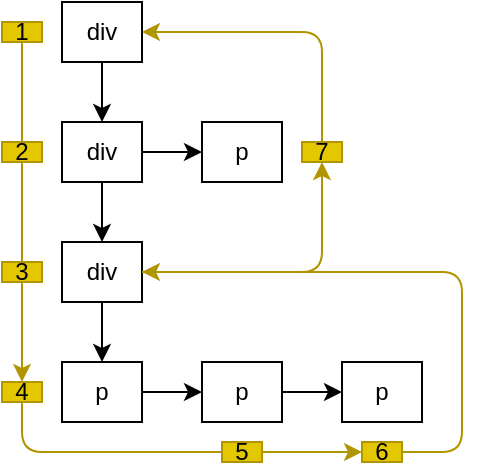 <mxfile>
    <diagram id="2TjOT1UzKoVXDcT29neE" name="第 1 页">
        <mxGraphModel dx="619" dy="427" grid="1" gridSize="10" guides="1" tooltips="1" connect="1" arrows="1" fold="1" page="1" pageScale="1" pageWidth="827" pageHeight="1169" math="0" shadow="0">
            <root>
                <mxCell id="0"/>
                <mxCell id="1" parent="0"/>
                <mxCell id="5" value="" style="group" parent="1" vertex="1" connectable="0">
                    <mxGeometry x="190" y="100" width="40" height="30" as="geometry"/>
                </mxCell>
                <mxCell id="2" value="" style="rounded=0;whiteSpace=wrap;html=1;container=0;" parent="5" vertex="1">
                    <mxGeometry width="40" height="30" as="geometry"/>
                </mxCell>
                <mxCell id="3" value="div" style="text;html=1;strokeColor=none;fillColor=none;align=center;verticalAlign=middle;whiteSpace=wrap;rounded=0;container=0;" parent="5" vertex="1">
                    <mxGeometry width="40" height="30" as="geometry"/>
                </mxCell>
                <mxCell id="6" value="" style="group" parent="1" vertex="1" connectable="0">
                    <mxGeometry x="190" y="160" width="40" height="30" as="geometry"/>
                </mxCell>
                <mxCell id="7" value="" style="rounded=0;whiteSpace=wrap;html=1;container=0;" parent="6" vertex="1">
                    <mxGeometry width="40" height="30" as="geometry"/>
                </mxCell>
                <mxCell id="8" value="div" style="text;html=1;strokeColor=none;fillColor=none;align=center;verticalAlign=middle;whiteSpace=wrap;rounded=0;container=0;" parent="6" vertex="1">
                    <mxGeometry width="40" height="30" as="geometry"/>
                </mxCell>
                <mxCell id="10" style="edgeStyle=none;html=1;entryX=0.5;entryY=0;entryDx=0;entryDy=0;" parent="1" source="3" target="8" edge="1">
                    <mxGeometry relative="1" as="geometry"/>
                </mxCell>
                <mxCell id="14" value="" style="group" parent="1" vertex="1" connectable="0">
                    <mxGeometry x="190" y="220" width="40" height="30" as="geometry"/>
                </mxCell>
                <mxCell id="15" value="" style="rounded=0;whiteSpace=wrap;html=1;container=0;" parent="14" vertex="1">
                    <mxGeometry width="40" height="30" as="geometry"/>
                </mxCell>
                <mxCell id="16" value="div" style="text;html=1;strokeColor=none;fillColor=none;align=center;verticalAlign=middle;whiteSpace=wrap;rounded=0;container=0;" parent="14" vertex="1">
                    <mxGeometry width="40" height="30" as="geometry"/>
                </mxCell>
                <mxCell id="17" style="edgeStyle=none;html=1;entryX=0.5;entryY=0;entryDx=0;entryDy=0;" parent="1" target="16" edge="1">
                    <mxGeometry relative="1" as="geometry">
                        <mxPoint x="210.0" y="190" as="sourcePoint"/>
                    </mxGeometry>
                </mxCell>
                <mxCell id="18" value="" style="group" parent="1" vertex="1" connectable="0">
                    <mxGeometry x="260" y="160" width="40" height="30" as="geometry"/>
                </mxCell>
                <mxCell id="19" value="" style="rounded=0;whiteSpace=wrap;html=1;container=0;" parent="18" vertex="1">
                    <mxGeometry width="40" height="30" as="geometry"/>
                </mxCell>
                <mxCell id="20" value="p" style="text;html=1;strokeColor=none;fillColor=none;align=center;verticalAlign=middle;whiteSpace=wrap;rounded=0;container=0;" parent="18" vertex="1">
                    <mxGeometry width="40" height="30" as="geometry"/>
                </mxCell>
                <mxCell id="21" style="edgeStyle=none;html=1;entryX=0;entryY=0.5;entryDx=0;entryDy=0;" parent="1" source="8" target="20" edge="1">
                    <mxGeometry relative="1" as="geometry"/>
                </mxCell>
                <mxCell id="26" value="" style="group" parent="1" vertex="1" connectable="0">
                    <mxGeometry x="190" y="280" width="40" height="30" as="geometry"/>
                </mxCell>
                <mxCell id="27" value="" style="rounded=0;whiteSpace=wrap;html=1;container=0;" parent="26" vertex="1">
                    <mxGeometry width="40" height="30" as="geometry"/>
                </mxCell>
                <mxCell id="28" value="p" style="text;html=1;strokeColor=none;fillColor=none;align=center;verticalAlign=middle;whiteSpace=wrap;rounded=0;container=0;" parent="26" vertex="1">
                    <mxGeometry width="40" height="30" as="geometry"/>
                </mxCell>
                <mxCell id="29" style="edgeStyle=none;html=1;entryX=0.5;entryY=0;entryDx=0;entryDy=0;" parent="1" target="28" edge="1">
                    <mxGeometry relative="1" as="geometry">
                        <mxPoint x="210" y="250" as="sourcePoint"/>
                    </mxGeometry>
                </mxCell>
                <mxCell id="30" value="" style="group" parent="1" vertex="1" connectable="0">
                    <mxGeometry x="260" y="280" width="40" height="30" as="geometry"/>
                </mxCell>
                <mxCell id="31" value="" style="rounded=0;whiteSpace=wrap;html=1;container=0;" parent="30" vertex="1">
                    <mxGeometry width="40" height="30" as="geometry"/>
                </mxCell>
                <mxCell id="32" value="p" style="text;html=1;strokeColor=none;fillColor=none;align=center;verticalAlign=middle;whiteSpace=wrap;rounded=0;container=0;" parent="30" vertex="1">
                    <mxGeometry width="40" height="30" as="geometry"/>
                </mxCell>
                <mxCell id="33" style="edgeStyle=none;html=1;entryX=0;entryY=0.5;entryDx=0;entryDy=0;" parent="1" source="28" target="32" edge="1">
                    <mxGeometry relative="1" as="geometry">
                        <mxPoint x="250" y="295" as="targetPoint"/>
                    </mxGeometry>
                </mxCell>
                <mxCell id="34" value="" style="group" parent="1" vertex="1" connectable="0">
                    <mxGeometry x="330" y="280" width="40" height="30" as="geometry"/>
                </mxCell>
                <mxCell id="35" value="" style="rounded=0;whiteSpace=wrap;html=1;container=0;" parent="34" vertex="1">
                    <mxGeometry width="40" height="30" as="geometry"/>
                </mxCell>
                <mxCell id="36" value="p" style="text;html=1;strokeColor=none;fillColor=none;align=center;verticalAlign=middle;whiteSpace=wrap;rounded=0;container=0;" parent="34" vertex="1">
                    <mxGeometry width="40" height="30" as="geometry"/>
                </mxCell>
                <mxCell id="37" style="edgeStyle=none;html=1;entryX=0;entryY=0.5;entryDx=0;entryDy=0;" parent="1" target="36" edge="1">
                    <mxGeometry relative="1" as="geometry">
                        <mxPoint x="320" y="295" as="targetPoint"/>
                        <mxPoint x="300" y="295" as="sourcePoint"/>
                    </mxGeometry>
                </mxCell>
                <mxCell id="47" value="" style="edgeStyle=none;html=1;entryX=0.5;entryY=0;entryDx=0;entryDy=0;fillColor=#e3c800;strokeColor=#B09500;" edge="1" parent="1" source="39" target="42">
                    <mxGeometry relative="1" as="geometry"/>
                </mxCell>
                <mxCell id="39" value="1" style="text;html=1;align=center;verticalAlign=middle;whiteSpace=wrap;rounded=0;fillColor=#e3c800;fontColor=#000000;strokeColor=#B09500;" parent="1" vertex="1">
                    <mxGeometry x="160" y="110" width="20" height="10" as="geometry"/>
                </mxCell>
                <mxCell id="40" value="2" style="text;html=1;strokeColor=#B09500;fillColor=#e3c800;align=center;verticalAlign=middle;whiteSpace=wrap;rounded=0;fontColor=#000000;" parent="1" vertex="1">
                    <mxGeometry x="160" y="170" width="20" height="10" as="geometry"/>
                </mxCell>
                <mxCell id="41" value="3" style="text;html=1;strokeColor=#B09500;fillColor=#e3c800;align=center;verticalAlign=middle;whiteSpace=wrap;rounded=0;fontColor=#000000;" parent="1" vertex="1">
                    <mxGeometry x="160" y="230" width="20" height="10" as="geometry"/>
                </mxCell>
                <mxCell id="48" style="edgeStyle=orthogonalEdgeStyle;html=1;entryX=0;entryY=0.5;entryDx=0;entryDy=0;fillColor=#e3c800;strokeColor=#B09500;" edge="1" parent="1" source="42" target="44">
                    <mxGeometry relative="1" as="geometry">
                        <Array as="points">
                            <mxPoint x="170" y="325"/>
                        </Array>
                    </mxGeometry>
                </mxCell>
                <mxCell id="42" value="4" style="text;html=1;strokeColor=#B09500;fillColor=#e3c800;align=center;verticalAlign=middle;whiteSpace=wrap;rounded=0;fontColor=#000000;" parent="1" vertex="1">
                    <mxGeometry x="160" y="290" width="20" height="10" as="geometry"/>
                </mxCell>
                <mxCell id="43" value="5" style="text;html=1;strokeColor=#B09500;fillColor=#e3c800;align=center;verticalAlign=middle;whiteSpace=wrap;rounded=0;fontColor=#000000;" parent="1" vertex="1">
                    <mxGeometry x="270" y="320" width="20" height="10" as="geometry"/>
                </mxCell>
                <mxCell id="49" style="edgeStyle=orthogonalEdgeStyle;html=1;entryX=1;entryY=0.5;entryDx=0;entryDy=0;fillColor=#e3c800;strokeColor=#B09500;" edge="1" parent="1" source="44" target="16">
                    <mxGeometry relative="1" as="geometry">
                        <Array as="points">
                            <mxPoint x="390" y="325"/>
                            <mxPoint x="390" y="235"/>
                        </Array>
                    </mxGeometry>
                </mxCell>
                <mxCell id="44" value="6" style="text;html=1;strokeColor=#B09500;fillColor=#e3c800;align=center;verticalAlign=middle;whiteSpace=wrap;rounded=0;fontColor=#000000;" parent="1" vertex="1">
                    <mxGeometry x="340" y="320" width="20" height="10" as="geometry"/>
                </mxCell>
                <mxCell id="51" style="edgeStyle=orthogonalEdgeStyle;html=1;entryX=1;entryY=0.5;entryDx=0;entryDy=0;fillColor=#e3c800;strokeColor=#B09500;" edge="1" parent="1" source="45" target="3">
                    <mxGeometry relative="1" as="geometry">
                        <Array as="points">
                            <mxPoint x="320" y="115"/>
                        </Array>
                    </mxGeometry>
                </mxCell>
                <mxCell id="45" value="7" style="text;html=1;strokeColor=#B09500;fillColor=#e3c800;align=center;verticalAlign=middle;whiteSpace=wrap;rounded=0;fontColor=#000000;" parent="1" vertex="1">
                    <mxGeometry x="310" y="170" width="20" height="10" as="geometry"/>
                </mxCell>
                <mxCell id="50" style="edgeStyle=orthogonalEdgeStyle;html=1;entryX=0.5;entryY=1;entryDx=0;entryDy=0;fillColor=#e3c800;strokeColor=#B09500;" edge="1" parent="1" source="16" target="45">
                    <mxGeometry relative="1" as="geometry"/>
                </mxCell>
            </root>
        </mxGraphModel>
    </diagram>
</mxfile>